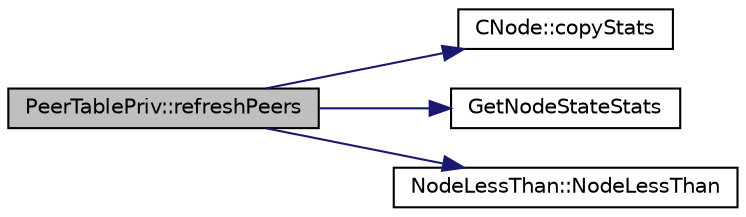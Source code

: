 digraph "PeerTablePriv::refreshPeers"
{
  edge [fontname="Helvetica",fontsize="10",labelfontname="Helvetica",labelfontsize="10"];
  node [fontname="Helvetica",fontsize="10",shape=record];
  rankdir="LR";
  Node8 [label="PeerTablePriv::refreshPeers",height=0.2,width=0.4,color="black", fillcolor="grey75", style="filled", fontcolor="black"];
  Node8 -> Node9 [color="midnightblue",fontsize="10",style="solid",fontname="Helvetica"];
  Node9 [label="CNode::copyStats",height=0.2,width=0.4,color="black", fillcolor="white", style="filled",URL="$class_c_node.html#aaa77188d9df85b80e3f8a30292acf6a9"];
  Node8 -> Node10 [color="midnightblue",fontsize="10",style="solid",fontname="Helvetica"];
  Node10 [label="GetNodeStateStats",height=0.2,width=0.4,color="black", fillcolor="white", style="filled",URL="$main_8cpp.html#af0793c7c14e94d2d642f4ac89067a429",tooltip="Get statistics from node state. "];
  Node8 -> Node11 [color="midnightblue",fontsize="10",style="solid",fontname="Helvetica"];
  Node11 [label="NodeLessThan::NodeLessThan",height=0.2,width=0.4,color="black", fillcolor="white", style="filled",URL="$class_node_less_than.html#ab9d2ef05545cba5acb3b3bc2ea9c859c"];
}
